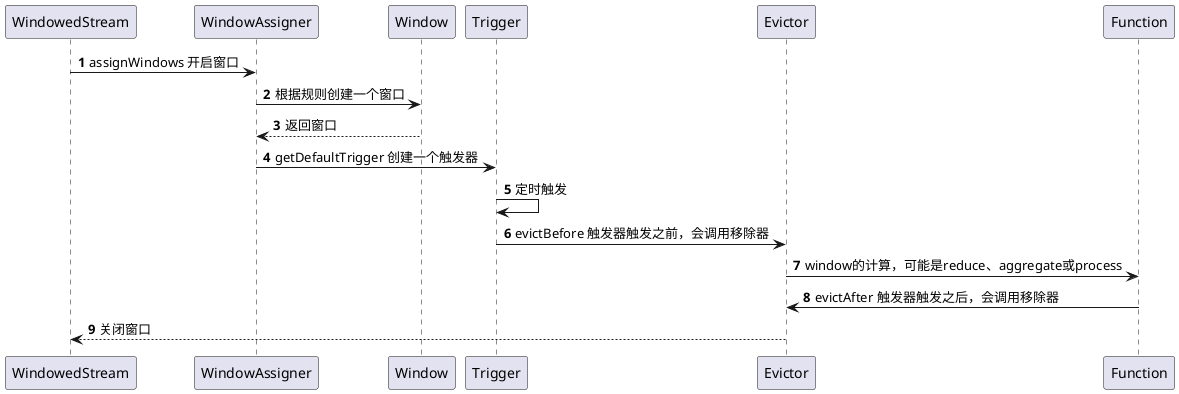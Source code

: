 @startuml
'https://plantuml.com/sequence-diagram

autonumber

WindowedStream -> WindowAssigner: assignWindows 开启窗口
WindowAssigner -> Window: 根据规则创建一个窗口
Window --> WindowAssigner: 返回窗口
WindowAssigner -> Trigger: getDefaultTrigger 创建一个触发器
Trigger -> Trigger: 定时触发
Trigger -> Evictor: evictBefore 触发器触发之前，会调用移除器
Evictor -> Function: window的计算，可能是reduce、aggregate或process
Function -> Evictor: evictAfter 触发器触发之后，会调用移除器
Evictor  --> WindowedStream: 关闭窗口

@enduml